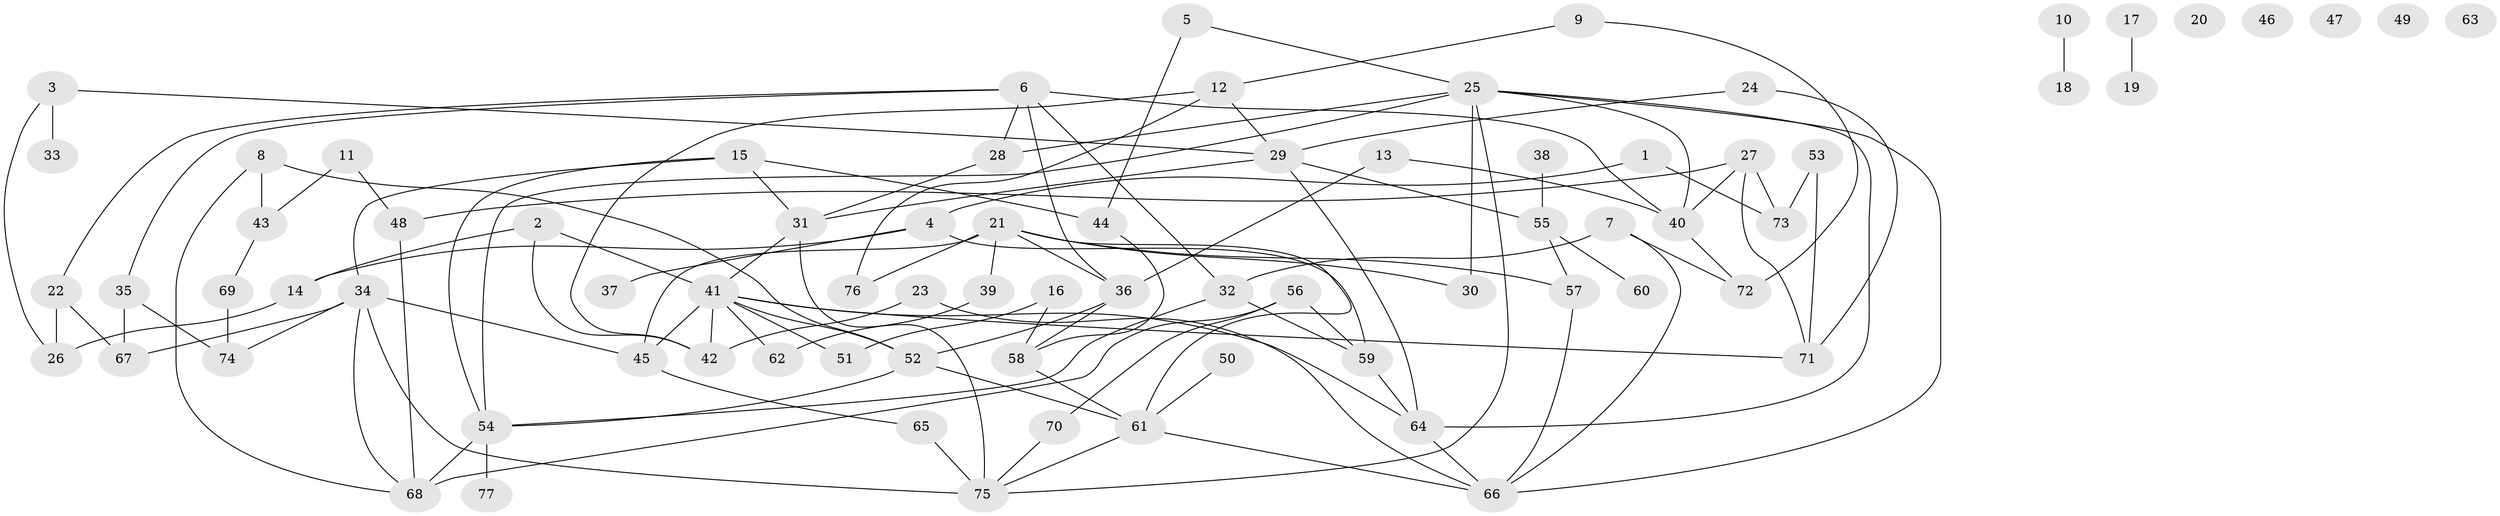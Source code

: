 // coarse degree distribution, {6: 0.03333333333333333, 11: 0.06666666666666667, 8: 0.06666666666666667, 3: 0.03333333333333333, 5: 0.06666666666666667, 0: 0.2, 4: 0.1, 2: 0.13333333333333333, 9: 0.03333333333333333, 1: 0.16666666666666666, 12: 0.03333333333333333, 10: 0.03333333333333333, 7: 0.03333333333333333}
// Generated by graph-tools (version 1.1) at 2025/16/03/04/25 18:16:30]
// undirected, 77 vertices, 119 edges
graph export_dot {
graph [start="1"]
  node [color=gray90,style=filled];
  1;
  2;
  3;
  4;
  5;
  6;
  7;
  8;
  9;
  10;
  11;
  12;
  13;
  14;
  15;
  16;
  17;
  18;
  19;
  20;
  21;
  22;
  23;
  24;
  25;
  26;
  27;
  28;
  29;
  30;
  31;
  32;
  33;
  34;
  35;
  36;
  37;
  38;
  39;
  40;
  41;
  42;
  43;
  44;
  45;
  46;
  47;
  48;
  49;
  50;
  51;
  52;
  53;
  54;
  55;
  56;
  57;
  58;
  59;
  60;
  61;
  62;
  63;
  64;
  65;
  66;
  67;
  68;
  69;
  70;
  71;
  72;
  73;
  74;
  75;
  76;
  77;
  1 -- 4;
  1 -- 73;
  2 -- 14;
  2 -- 41;
  2 -- 42;
  3 -- 26;
  3 -- 29;
  3 -- 33;
  4 -- 14;
  4 -- 37;
  4 -- 59;
  5 -- 25;
  5 -- 44;
  6 -- 22;
  6 -- 28;
  6 -- 32;
  6 -- 35;
  6 -- 36;
  6 -- 40;
  7 -- 32;
  7 -- 66;
  7 -- 72;
  8 -- 43;
  8 -- 52;
  8 -- 68;
  9 -- 12;
  9 -- 72;
  10 -- 18;
  11 -- 43;
  11 -- 48;
  12 -- 29;
  12 -- 42;
  12 -- 76;
  13 -- 36;
  13 -- 40;
  14 -- 26;
  15 -- 31;
  15 -- 34;
  15 -- 44;
  15 -- 54;
  16 -- 51;
  16 -- 58;
  17 -- 19;
  21 -- 30;
  21 -- 36;
  21 -- 39;
  21 -- 45;
  21 -- 57;
  21 -- 61;
  21 -- 76;
  22 -- 26;
  22 -- 67;
  23 -- 42;
  23 -- 66;
  24 -- 29;
  24 -- 71;
  25 -- 28;
  25 -- 30;
  25 -- 40;
  25 -- 54;
  25 -- 64;
  25 -- 66;
  25 -- 75;
  27 -- 40;
  27 -- 48;
  27 -- 71;
  27 -- 73;
  28 -- 31;
  29 -- 31;
  29 -- 55;
  29 -- 64;
  31 -- 41;
  31 -- 75;
  32 -- 54;
  32 -- 59;
  34 -- 45;
  34 -- 67;
  34 -- 68;
  34 -- 74;
  34 -- 75;
  35 -- 67;
  35 -- 74;
  36 -- 52;
  36 -- 58;
  38 -- 55;
  39 -- 62;
  40 -- 72;
  41 -- 42;
  41 -- 45;
  41 -- 51;
  41 -- 52;
  41 -- 62;
  41 -- 64;
  41 -- 71;
  43 -- 69;
  44 -- 58;
  45 -- 65;
  48 -- 68;
  50 -- 61;
  52 -- 54;
  52 -- 61;
  53 -- 71;
  53 -- 73;
  54 -- 68;
  54 -- 77;
  55 -- 57;
  55 -- 60;
  56 -- 59;
  56 -- 68;
  56 -- 70;
  57 -- 66;
  58 -- 61;
  59 -- 64;
  61 -- 66;
  61 -- 75;
  64 -- 66;
  65 -- 75;
  69 -- 74;
  70 -- 75;
}
